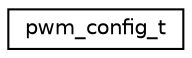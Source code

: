 digraph "Graphical Class Hierarchy"
{
 // LATEX_PDF_SIZE
  edge [fontname="Helvetica",fontsize="10",labelfontname="Helvetica",labelfontsize="10"];
  node [fontname="Helvetica",fontsize="10",shape=record];
  rankdir="LR";
  Node0 [label="pwm_config_t",height=0.2,width=0.4,color="black", fillcolor="white", style="filled",URL="$structpwm__config__t.html",tooltip="PWM configuration structure type."];
}
